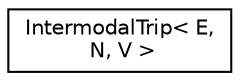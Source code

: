 digraph "Graphical Class Hierarchy"
{
  edge [fontname="Helvetica",fontsize="10",labelfontname="Helvetica",labelfontsize="10"];
  node [fontname="Helvetica",fontsize="10",shape=record];
  rankdir="LR";
  Node0 [label="IntermodalTrip\< E,\l N, V \>",height=0.2,width=0.4,color="black", fillcolor="white", style="filled",URL="$d6/d6f/struct_intermodal_trip.html",tooltip="the \"vehicle\" type that is given to the internal router (SUMOAbstractRouter) "];
}

